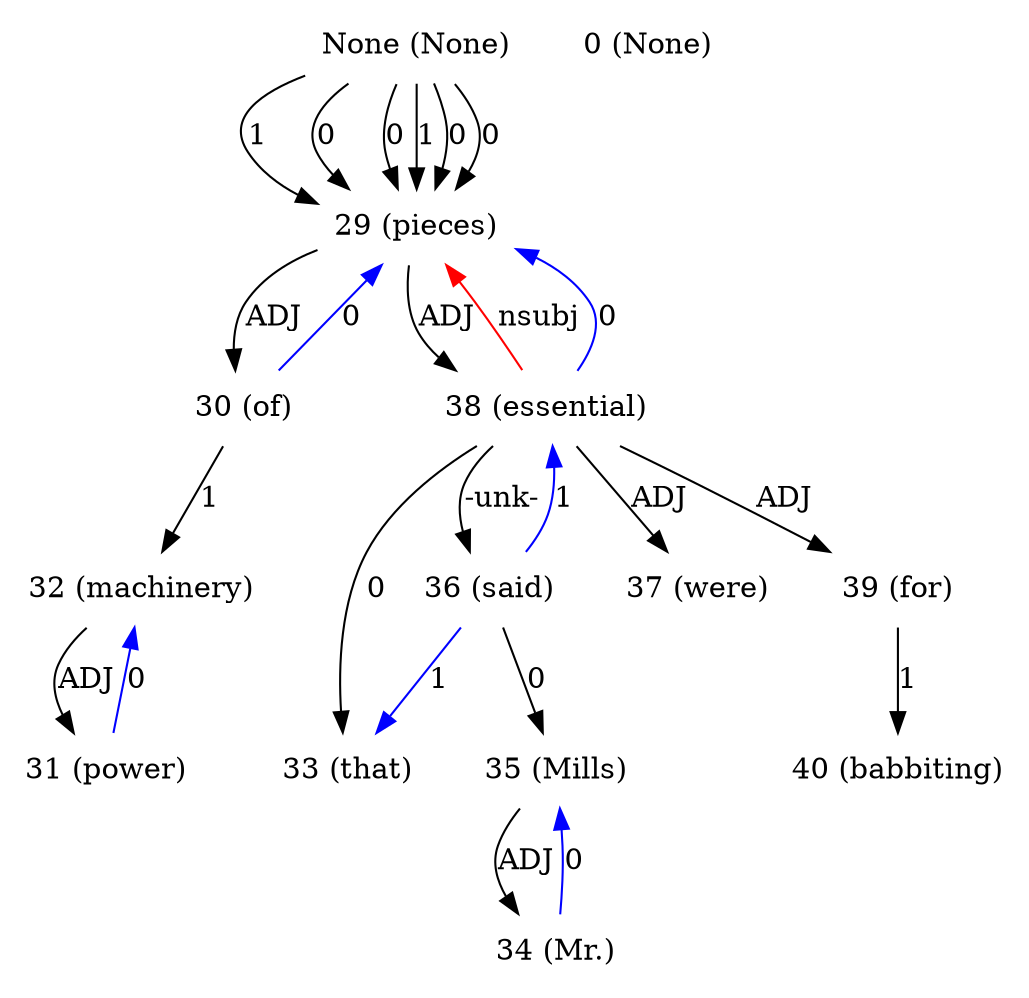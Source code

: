 digraph G{
edge [dir=forward]
node [shape=plaintext]

None [label="None (None)"]
None -> 29 [label="1"]
None [label="None (None)"]
None -> 29 [label="0"]
None [label="None (None)"]
None -> 29 [label="0"]
None [label="None (None)"]
None -> 29 [label="1"]
None [label="None (None)"]
None -> 29 [label="0"]
None [label="None (None)"]
None -> 29 [label="0"]
0 [label="0 (None)"]
29 [label="29 (pieces)"]
29 -> 30 [label="ADJ"]
29 -> 38 [label="ADJ"]
38 -> 29 [label="nsubj", color="red"]
30 [label="30 (of)"]
30 -> 32 [label="1"]
30 -> 29 [label="0", color="blue"]
31 [label="31 (power)"]
31 -> 32 [label="0", color="blue"]
32 [label="32 (machinery)"]
32 -> 31 [label="ADJ"]
33 [label="33 (that)"]
34 [label="34 (Mr.)"]
34 -> 35 [label="0", color="blue"]
35 [label="35 (Mills)"]
35 -> 34 [label="ADJ"]
36 [label="36 (said)"]
36 -> 33 [label="1", color="blue"]
36 -> 38 [label="1", color="blue"]
36 -> 35 [label="0"]
37 [label="37 (were)"]
38 [label="38 (essential)"]
38 -> 33 [label="0"]
38 -> 29 [label="0", color="blue"]
38 -> 37 [label="ADJ"]
38 -> 39 [label="ADJ"]
38 -> 36 [label="-unk-"]
39 [label="39 (for)"]
39 -> 40 [label="1"]
40 [label="40 (babbiting)"]
}

